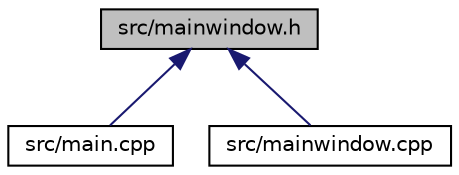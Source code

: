 digraph "src/mainwindow.h"
{
 // LATEX_PDF_SIZE
  edge [fontname="Helvetica",fontsize="10",labelfontname="Helvetica",labelfontsize="10"];
  node [fontname="Helvetica",fontsize="10",shape=record];
  Node1 [label="src/mainwindow.h",height=0.2,width=0.4,color="black", fillcolor="grey75", style="filled", fontcolor="black",tooltip="Main window class file."];
  Node1 -> Node2 [dir="back",color="midnightblue",fontsize="10",style="solid",fontname="Helvetica"];
  Node2 [label="src/main.cpp",height=0.2,width=0.4,color="black", fillcolor="white", style="filled",URL="$main_8cpp.html",tooltip="Contains main entry point into comPortScanner."];
  Node1 -> Node3 [dir="back",color="midnightblue",fontsize="10",style="solid",fontname="Helvetica"];
  Node3 [label="src/mainwindow.cpp",height=0.2,width=0.4,color="black", fillcolor="white", style="filled",URL="$mainwindow_8cpp.html",tooltip="Main window class file."];
}
